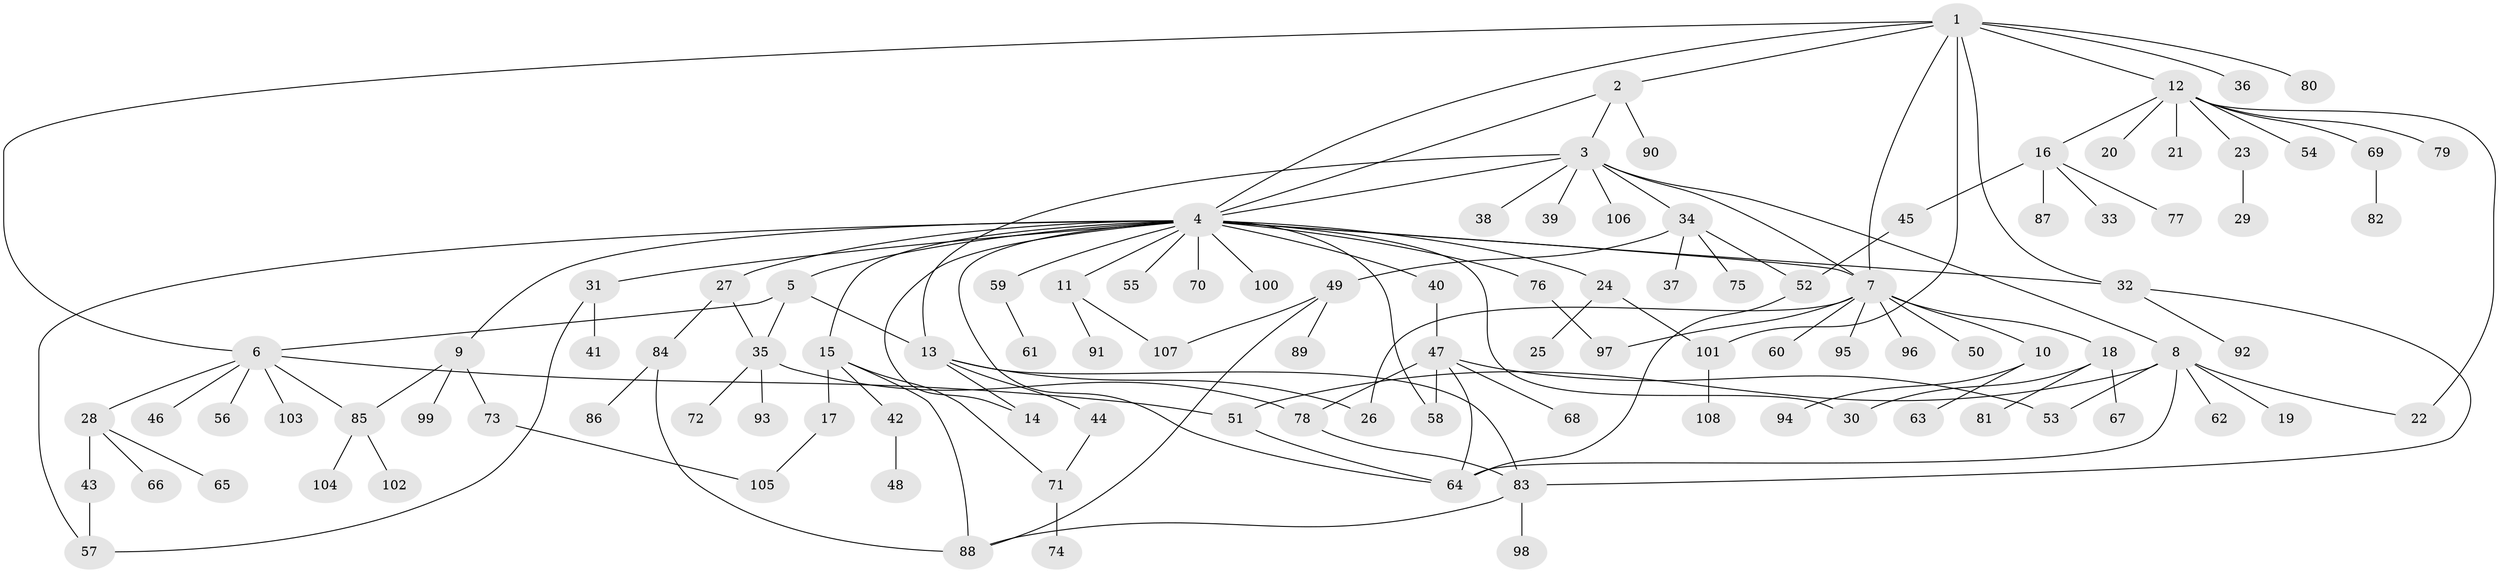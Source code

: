 // coarse degree distribution, {27: 0.0125, 2: 0.2375, 13: 0.0125, 4: 0.0625, 10: 0.0125, 9: 0.025, 7: 0.025, 3: 0.1, 5: 0.025, 1: 0.475, 6: 0.0125}
// Generated by graph-tools (version 1.1) at 2025/23/03/03/25 07:23:53]
// undirected, 108 vertices, 141 edges
graph export_dot {
graph [start="1"]
  node [color=gray90,style=filled];
  1;
  2;
  3;
  4;
  5;
  6;
  7;
  8;
  9;
  10;
  11;
  12;
  13;
  14;
  15;
  16;
  17;
  18;
  19;
  20;
  21;
  22;
  23;
  24;
  25;
  26;
  27;
  28;
  29;
  30;
  31;
  32;
  33;
  34;
  35;
  36;
  37;
  38;
  39;
  40;
  41;
  42;
  43;
  44;
  45;
  46;
  47;
  48;
  49;
  50;
  51;
  52;
  53;
  54;
  55;
  56;
  57;
  58;
  59;
  60;
  61;
  62;
  63;
  64;
  65;
  66;
  67;
  68;
  69;
  70;
  71;
  72;
  73;
  74;
  75;
  76;
  77;
  78;
  79;
  80;
  81;
  82;
  83;
  84;
  85;
  86;
  87;
  88;
  89;
  90;
  91;
  92;
  93;
  94;
  95;
  96;
  97;
  98;
  99;
  100;
  101;
  102;
  103;
  104;
  105;
  106;
  107;
  108;
  1 -- 2;
  1 -- 4;
  1 -- 6;
  1 -- 7;
  1 -- 12;
  1 -- 32;
  1 -- 36;
  1 -- 80;
  1 -- 101;
  2 -- 3;
  2 -- 4;
  2 -- 90;
  3 -- 4;
  3 -- 7;
  3 -- 8;
  3 -- 13;
  3 -- 34;
  3 -- 38;
  3 -- 39;
  3 -- 106;
  4 -- 5;
  4 -- 7;
  4 -- 9;
  4 -- 11;
  4 -- 14;
  4 -- 15;
  4 -- 24;
  4 -- 27;
  4 -- 30;
  4 -- 31;
  4 -- 32;
  4 -- 40;
  4 -- 55;
  4 -- 57;
  4 -- 58;
  4 -- 59;
  4 -- 64;
  4 -- 70;
  4 -- 76;
  4 -- 100;
  5 -- 6;
  5 -- 13;
  5 -- 35;
  6 -- 28;
  6 -- 46;
  6 -- 51;
  6 -- 56;
  6 -- 85;
  6 -- 103;
  7 -- 10;
  7 -- 18;
  7 -- 26;
  7 -- 50;
  7 -- 60;
  7 -- 95;
  7 -- 96;
  7 -- 97;
  8 -- 19;
  8 -- 22;
  8 -- 51;
  8 -- 53;
  8 -- 62;
  8 -- 64;
  9 -- 73;
  9 -- 85;
  9 -- 99;
  10 -- 63;
  10 -- 94;
  11 -- 91;
  11 -- 107;
  12 -- 16;
  12 -- 20;
  12 -- 21;
  12 -- 22;
  12 -- 23;
  12 -- 54;
  12 -- 69;
  12 -- 79;
  13 -- 14;
  13 -- 26;
  13 -- 44;
  13 -- 83;
  15 -- 17;
  15 -- 42;
  15 -- 71;
  15 -- 88;
  16 -- 33;
  16 -- 45;
  16 -- 77;
  16 -- 87;
  17 -- 105;
  18 -- 30;
  18 -- 67;
  18 -- 81;
  23 -- 29;
  24 -- 25;
  24 -- 101;
  27 -- 35;
  27 -- 84;
  28 -- 43;
  28 -- 65;
  28 -- 66;
  31 -- 41;
  31 -- 57;
  32 -- 83;
  32 -- 92;
  34 -- 37;
  34 -- 49;
  34 -- 52;
  34 -- 75;
  35 -- 72;
  35 -- 78;
  35 -- 93;
  40 -- 47;
  42 -- 48;
  43 -- 57;
  44 -- 71;
  45 -- 52;
  47 -- 53;
  47 -- 58;
  47 -- 64;
  47 -- 68;
  47 -- 78;
  49 -- 88;
  49 -- 89;
  49 -- 107;
  51 -- 64;
  52 -- 64;
  59 -- 61;
  69 -- 82;
  71 -- 74;
  73 -- 105;
  76 -- 97;
  78 -- 83;
  83 -- 88;
  83 -- 98;
  84 -- 86;
  84 -- 88;
  85 -- 102;
  85 -- 104;
  101 -- 108;
}
